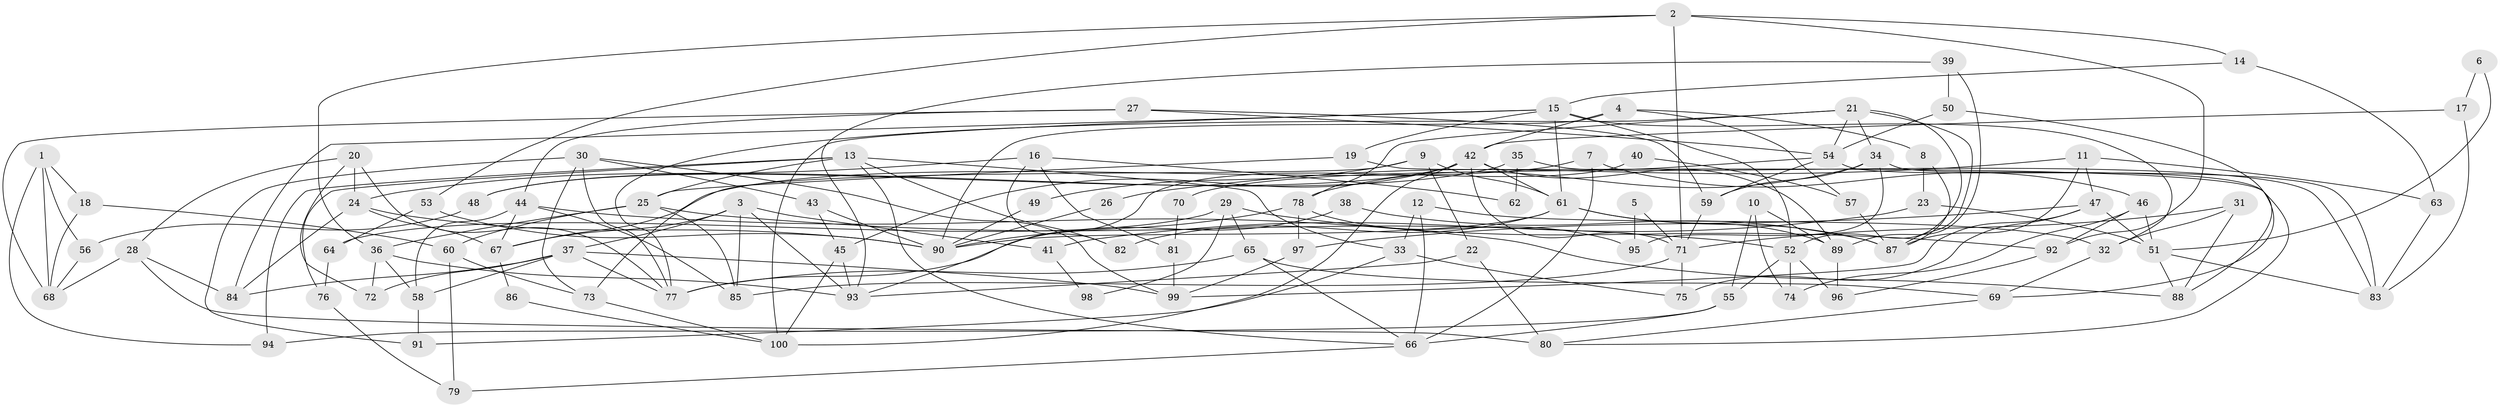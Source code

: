 // Generated by graph-tools (version 1.1) at 2025/11/02/21/25 10:11:14]
// undirected, 100 vertices, 200 edges
graph export_dot {
graph [start="1"]
  node [color=gray90,style=filled];
  1;
  2;
  3;
  4;
  5;
  6;
  7;
  8;
  9;
  10;
  11;
  12;
  13;
  14;
  15;
  16;
  17;
  18;
  19;
  20;
  21;
  22;
  23;
  24;
  25;
  26;
  27;
  28;
  29;
  30;
  31;
  32;
  33;
  34;
  35;
  36;
  37;
  38;
  39;
  40;
  41;
  42;
  43;
  44;
  45;
  46;
  47;
  48;
  49;
  50;
  51;
  52;
  53;
  54;
  55;
  56;
  57;
  58;
  59;
  60;
  61;
  62;
  63;
  64;
  65;
  66;
  67;
  68;
  69;
  70;
  71;
  72;
  73;
  74;
  75;
  76;
  77;
  78;
  79;
  80;
  81;
  82;
  83;
  84;
  85;
  86;
  87;
  88;
  89;
  90;
  91;
  92;
  93;
  94;
  95;
  96;
  97;
  98;
  99;
  100;
  1 -- 68;
  1 -- 94;
  1 -- 18;
  1 -- 56;
  2 -- 53;
  2 -- 36;
  2 -- 14;
  2 -- 71;
  2 -- 92;
  3 -- 67;
  3 -- 37;
  3 -- 41;
  3 -- 85;
  3 -- 93;
  4 -- 42;
  4 -- 90;
  4 -- 8;
  4 -- 57;
  5 -- 95;
  5 -- 71;
  6 -- 17;
  6 -- 51;
  7 -- 67;
  7 -- 46;
  7 -- 66;
  8 -- 87;
  8 -- 23;
  9 -- 61;
  9 -- 73;
  9 -- 22;
  9 -- 49;
  10 -- 89;
  10 -- 55;
  10 -- 74;
  11 -- 87;
  11 -- 63;
  11 -- 26;
  11 -- 47;
  12 -- 32;
  12 -- 33;
  12 -- 66;
  13 -- 66;
  13 -- 25;
  13 -- 33;
  13 -- 76;
  13 -- 82;
  13 -- 94;
  14 -- 15;
  14 -- 63;
  15 -- 52;
  15 -- 100;
  15 -- 19;
  15 -- 32;
  15 -- 61;
  15 -- 84;
  16 -- 24;
  16 -- 82;
  16 -- 62;
  16 -- 81;
  17 -- 83;
  17 -- 42;
  18 -- 68;
  18 -- 60;
  19 -- 80;
  19 -- 25;
  20 -- 77;
  20 -- 72;
  20 -- 24;
  20 -- 28;
  21 -- 77;
  21 -- 34;
  21 -- 52;
  21 -- 54;
  21 -- 78;
  21 -- 87;
  22 -- 93;
  22 -- 80;
  23 -- 51;
  23 -- 41;
  24 -- 90;
  24 -- 67;
  24 -- 84;
  25 -- 36;
  25 -- 52;
  25 -- 60;
  25 -- 85;
  26 -- 90;
  27 -- 54;
  27 -- 44;
  27 -- 59;
  27 -- 68;
  28 -- 84;
  28 -- 68;
  28 -- 80;
  29 -- 92;
  29 -- 65;
  29 -- 64;
  29 -- 98;
  30 -- 99;
  30 -- 43;
  30 -- 73;
  30 -- 77;
  30 -- 91;
  31 -- 88;
  31 -- 71;
  31 -- 32;
  32 -- 69;
  33 -- 91;
  33 -- 75;
  34 -- 59;
  34 -- 78;
  34 -- 88;
  34 -- 95;
  35 -- 83;
  35 -- 48;
  35 -- 62;
  36 -- 58;
  36 -- 93;
  36 -- 72;
  37 -- 84;
  37 -- 77;
  37 -- 58;
  37 -- 72;
  37 -- 99;
  38 -- 87;
  38 -- 77;
  39 -- 93;
  39 -- 50;
  39 -- 89;
  40 -- 93;
  40 -- 57;
  41 -- 98;
  42 -- 89;
  42 -- 71;
  42 -- 45;
  42 -- 48;
  42 -- 61;
  42 -- 100;
  43 -- 90;
  43 -- 45;
  44 -- 85;
  44 -- 88;
  44 -- 58;
  44 -- 67;
  45 -- 100;
  45 -- 93;
  46 -- 74;
  46 -- 92;
  46 -- 51;
  47 -- 75;
  47 -- 51;
  47 -- 97;
  47 -- 99;
  48 -- 56;
  49 -- 90;
  50 -- 54;
  50 -- 69;
  51 -- 83;
  51 -- 88;
  52 -- 55;
  52 -- 74;
  52 -- 96;
  53 -- 90;
  53 -- 64;
  54 -- 59;
  54 -- 70;
  54 -- 83;
  55 -- 66;
  55 -- 94;
  56 -- 68;
  57 -- 87;
  58 -- 91;
  59 -- 71;
  60 -- 73;
  60 -- 79;
  61 -- 82;
  61 -- 87;
  61 -- 89;
  61 -- 90;
  63 -- 83;
  64 -- 76;
  65 -- 69;
  65 -- 66;
  65 -- 77;
  66 -- 79;
  67 -- 86;
  69 -- 80;
  70 -- 81;
  71 -- 85;
  71 -- 75;
  73 -- 100;
  76 -- 79;
  78 -- 97;
  78 -- 90;
  78 -- 95;
  81 -- 99;
  86 -- 100;
  89 -- 96;
  92 -- 96;
  97 -- 99;
}
